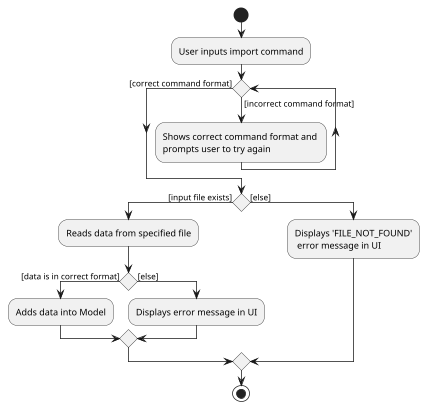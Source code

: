 @startuml
scale 3/4
start
:User inputs import command;
while () is ([incorrect command format])
    :Shows correct command format and \nprompts user to try again;
endwhile ([correct command format])

if () then ([input file exists])
    :Reads data from specified file;
    if () then ([data is in correct format])

        :Adds data into Model;
    else ([else])
        :Displays error message in UI;
    endif
else ([else])
    :Displays 'FILE_NOT_FOUND'\n error message in UI;
endif
stop
@enduml
